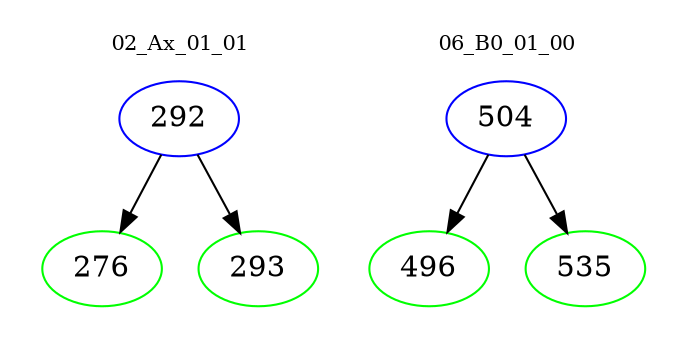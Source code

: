digraph{
subgraph cluster_0 {
color = white
label = "02_Ax_01_01";
fontsize=10;
T0_292 [label="292", color="blue"]
T0_292 -> T0_276 [color="black"]
T0_276 [label="276", color="green"]
T0_292 -> T0_293 [color="black"]
T0_293 [label="293", color="green"]
}
subgraph cluster_1 {
color = white
label = "06_B0_01_00";
fontsize=10;
T1_504 [label="504", color="blue"]
T1_504 -> T1_496 [color="black"]
T1_496 [label="496", color="green"]
T1_504 -> T1_535 [color="black"]
T1_535 [label="535", color="green"]
}
}
